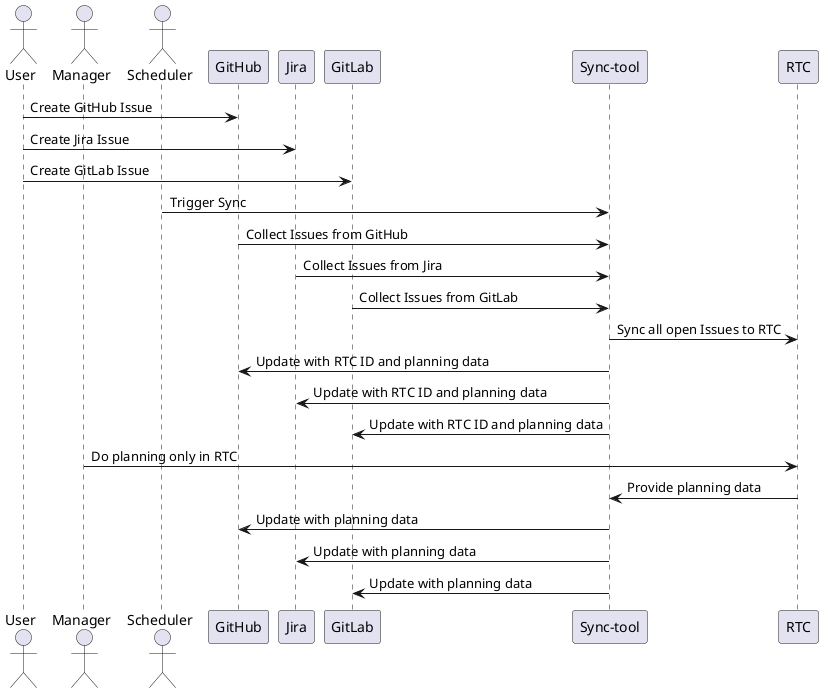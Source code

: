 @startuml sequence_diagram

actor User
actor Manager
actor Scheduler

participant "GitHub" as Github
participant "Jira" as Jira
participant "GitLab" as GitLab
participant "Sync-tool" as tool
participant "RTC" as RTC



User -> Github : Create GitHub Issue
User -> Jira : Create Jira Issue
User -> GitLab : Create GitLab Issue

Scheduler -> tool: Trigger Sync

Github -> tool : Collect Issues from GitHub
Jira -> tool : Collect Issues from Jira
GitLab -> tool : Collect Issues from GitLab

tool -> RTC : Sync all open Issues to RTC

Github <- tool : Update with RTC ID and planning data
Jira <- tool : Update with RTC ID and planning data
GitLab <- tool : Update with RTC ID and planning data

Manager -> RTC : Do planning only in RTC
RTC -> tool : Provide planning data

tool -> Github : Update with planning data
tool -> Jira : Update with planning data
tool -> GitLab : Update with planning data

@enduml
